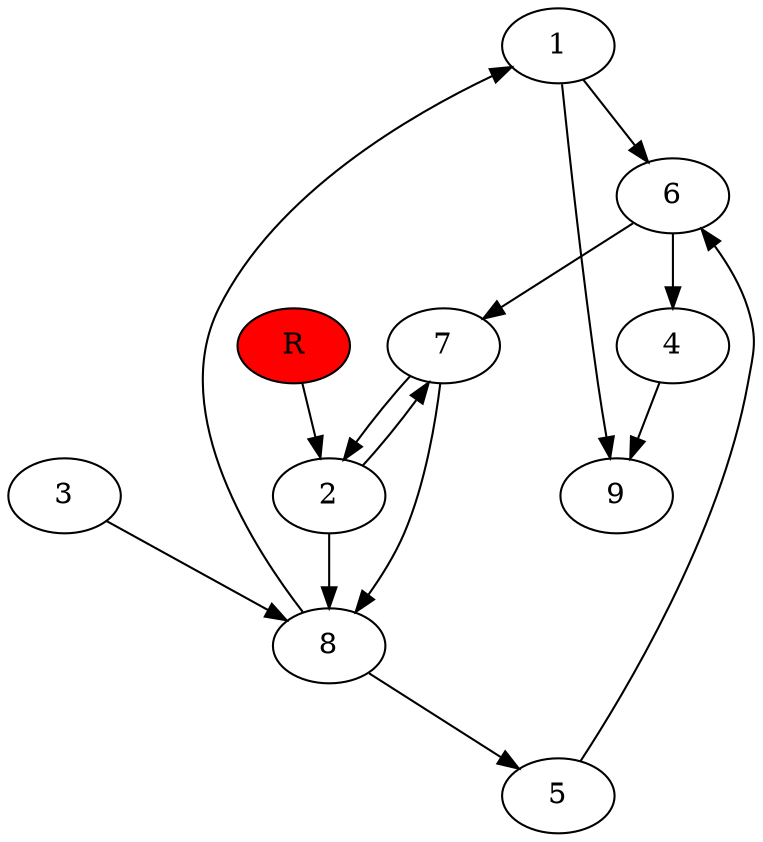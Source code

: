 digraph prb33015 {
	1
	2
	3
	4
	5
	6
	7
	8
	R [fillcolor="#ff0000" style=filled]
	1 -> 6
	1 -> 9
	2 -> 7
	2 -> 8
	3 -> 8
	4 -> 9
	5 -> 6
	6 -> 4
	6 -> 7
	7 -> 2
	7 -> 8
	8 -> 1
	8 -> 5
	R -> 2
}
